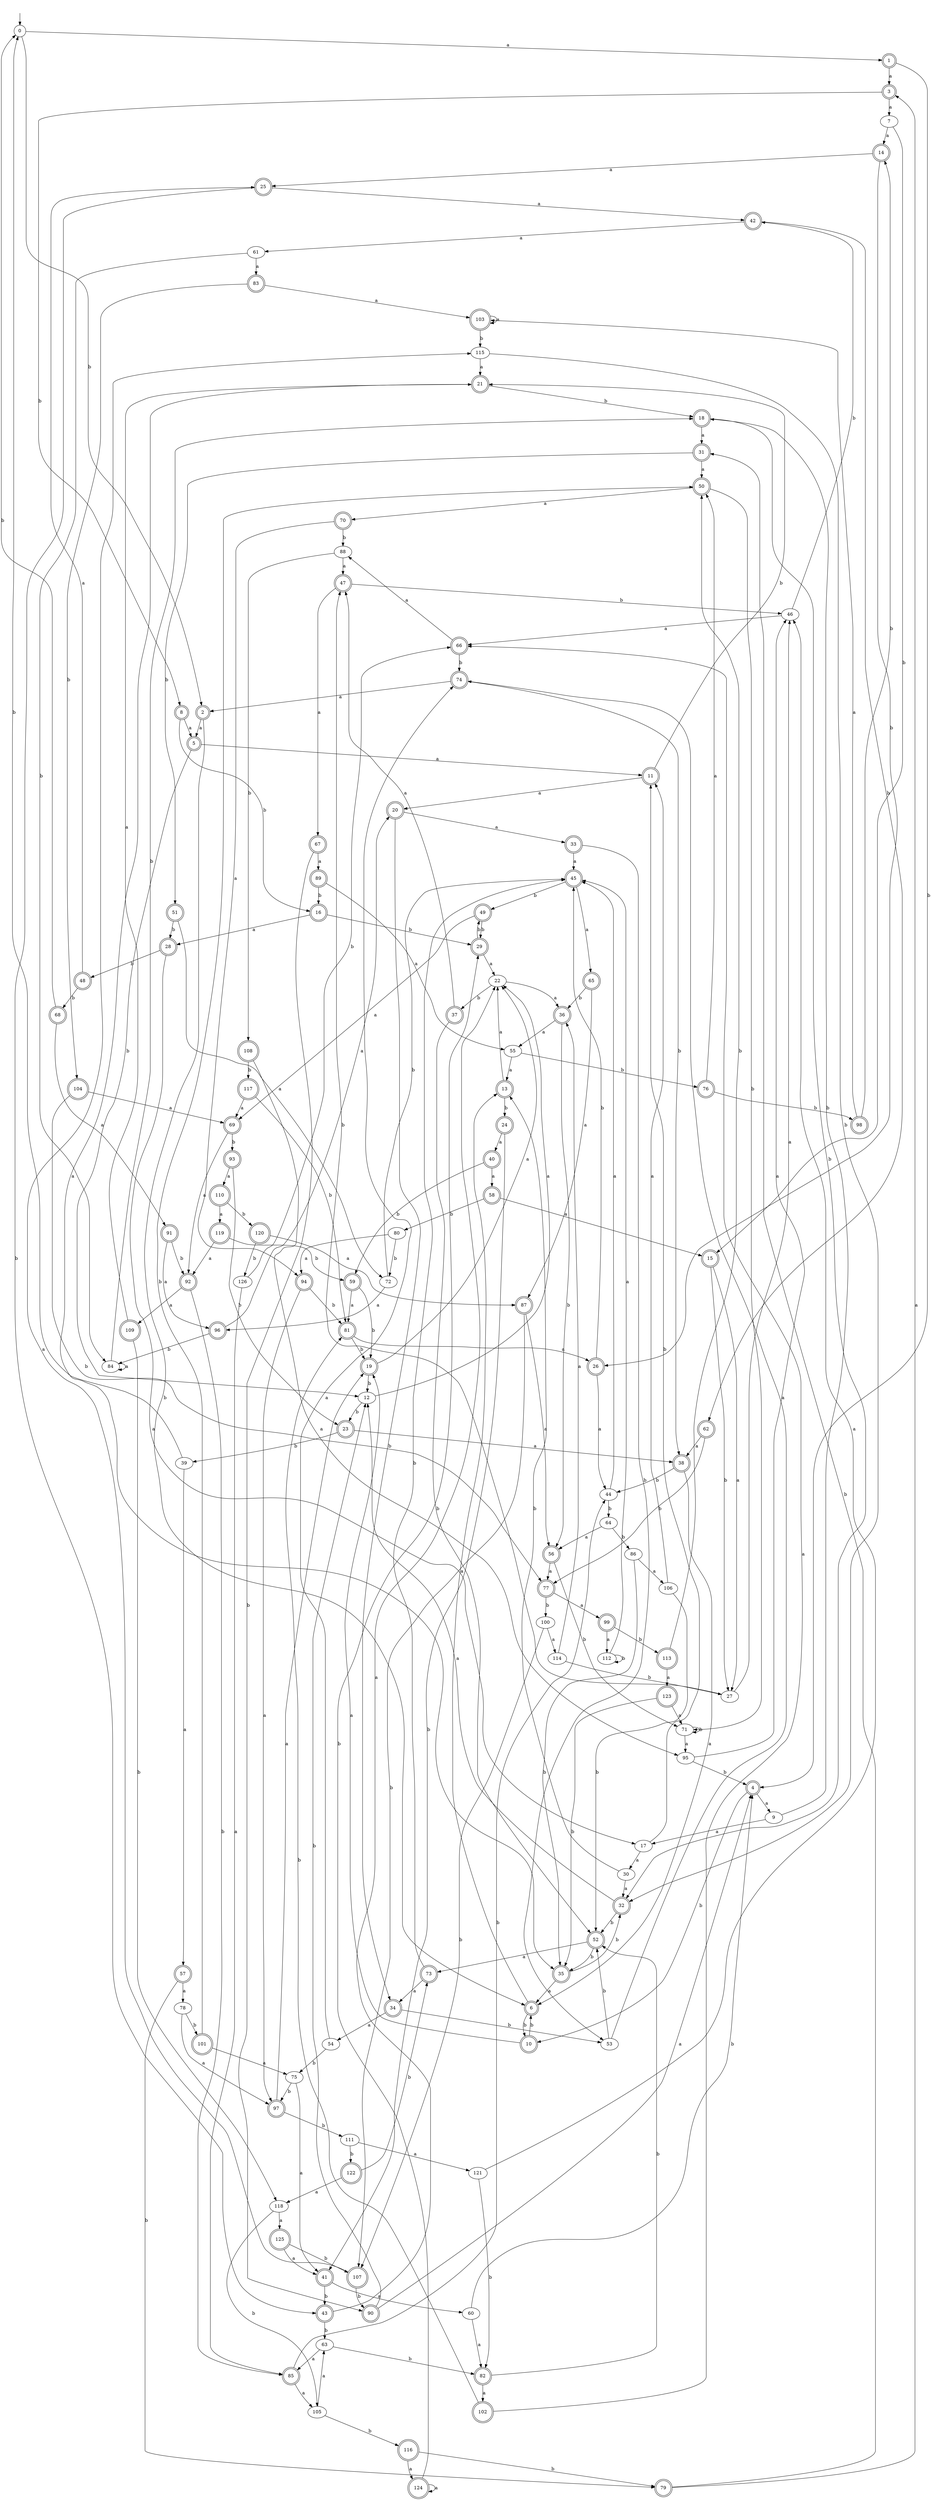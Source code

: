 digraph RandomDFA {
  __start0 [label="", shape=none];
  __start0 -> 0 [label=""];
  0 [shape=circle]
  0 -> 1 [label="a"]
  0 -> 2 [label="b"]
  1 [shape=doublecircle]
  1 -> 3 [label="a"]
  1 -> 4 [label="b"]
  2 [shape=doublecircle]
  2 -> 5 [label="a"]
  2 -> 6 [label="b"]
  3 [shape=doublecircle]
  3 -> 7 [label="a"]
  3 -> 8 [label="b"]
  4 [shape=doublecircle]
  4 -> 9 [label="a"]
  4 -> 10 [label="b"]
  5 [shape=doublecircle]
  5 -> 11 [label="a"]
  5 -> 12 [label="b"]
  6 [shape=doublecircle]
  6 -> 13 [label="a"]
  6 -> 10 [label="b"]
  7
  7 -> 14 [label="a"]
  7 -> 15 [label="b"]
  8 [shape=doublecircle]
  8 -> 5 [label="a"]
  8 -> 16 [label="b"]
  9
  9 -> 17 [label="a"]
  9 -> 18 [label="b"]
  10 [shape=doublecircle]
  10 -> 19 [label="a"]
  10 -> 6 [label="b"]
  11 [shape=doublecircle]
  11 -> 20 [label="a"]
  11 -> 21 [label="b"]
  12
  12 -> 22 [label="a"]
  12 -> 23 [label="b"]
  13 [shape=doublecircle]
  13 -> 22 [label="a"]
  13 -> 24 [label="b"]
  14 [shape=doublecircle]
  14 -> 25 [label="a"]
  14 -> 26 [label="b"]
  15 [shape=doublecircle]
  15 -> 27 [label="a"]
  15 -> 27 [label="b"]
  16 [shape=doublecircle]
  16 -> 28 [label="a"]
  16 -> 29 [label="b"]
  17
  17 -> 30 [label="a"]
  17 -> 11 [label="b"]
  18 [shape=doublecircle]
  18 -> 31 [label="a"]
  18 -> 32 [label="b"]
  19 [shape=doublecircle]
  19 -> 22 [label="a"]
  19 -> 12 [label="b"]
  20 [shape=doublecircle]
  20 -> 33 [label="a"]
  20 -> 34 [label="b"]
  21 [shape=doublecircle]
  21 -> 35 [label="a"]
  21 -> 18 [label="b"]
  22
  22 -> 36 [label="a"]
  22 -> 37 [label="b"]
  23 [shape=doublecircle]
  23 -> 38 [label="a"]
  23 -> 39 [label="b"]
  24 [shape=doublecircle]
  24 -> 40 [label="a"]
  24 -> 41 [label="b"]
  25 [shape=doublecircle]
  25 -> 42 [label="a"]
  25 -> 43 [label="b"]
  26 [shape=doublecircle]
  26 -> 44 [label="a"]
  26 -> 45 [label="b"]
  27
  27 -> 46 [label="a"]
  27 -> 47 [label="b"]
  28 [shape=doublecircle]
  28 -> 17 [label="a"]
  28 -> 48 [label="b"]
  29 [shape=doublecircle]
  29 -> 22 [label="a"]
  29 -> 49 [label="b"]
  30
  30 -> 32 [label="a"]
  30 -> 13 [label="b"]
  31 [shape=doublecircle]
  31 -> 50 [label="a"]
  31 -> 51 [label="b"]
  32 [shape=doublecircle]
  32 -> 12 [label="a"]
  32 -> 52 [label="b"]
  33 [shape=doublecircle]
  33 -> 45 [label="a"]
  33 -> 53 [label="b"]
  34 [shape=doublecircle]
  34 -> 54 [label="a"]
  34 -> 53 [label="b"]
  35 [shape=doublecircle]
  35 -> 6 [label="a"]
  35 -> 32 [label="b"]
  36 [shape=doublecircle]
  36 -> 55 [label="a"]
  36 -> 56 [label="b"]
  37 [shape=doublecircle]
  37 -> 47 [label="a"]
  37 -> 52 [label="b"]
  38 [shape=doublecircle]
  38 -> 6 [label="a"]
  38 -> 44 [label="b"]
  39
  39 -> 57 [label="a"]
  39 -> 0 [label="b"]
  40 [shape=doublecircle]
  40 -> 58 [label="a"]
  40 -> 59 [label="b"]
  41 [shape=doublecircle]
  41 -> 60 [label="a"]
  41 -> 43 [label="b"]
  42 [shape=doublecircle]
  42 -> 61 [label="a"]
  42 -> 62 [label="b"]
  43 [shape=doublecircle]
  43 -> 22 [label="a"]
  43 -> 63 [label="b"]
  44
  44 -> 45 [label="a"]
  44 -> 64 [label="b"]
  45 [shape=doublecircle]
  45 -> 65 [label="a"]
  45 -> 49 [label="b"]
  46
  46 -> 66 [label="a"]
  46 -> 42 [label="b"]
  47 [shape=doublecircle]
  47 -> 67 [label="a"]
  47 -> 46 [label="b"]
  48 [shape=doublecircle]
  48 -> 25 [label="a"]
  48 -> 68 [label="b"]
  49 [shape=doublecircle]
  49 -> 69 [label="a"]
  49 -> 29 [label="b"]
  50 [shape=doublecircle]
  50 -> 70 [label="a"]
  50 -> 71 [label="b"]
  51 [shape=doublecircle]
  51 -> 72 [label="a"]
  51 -> 28 [label="b"]
  52 [shape=doublecircle]
  52 -> 73 [label="a"]
  52 -> 35 [label="b"]
  53
  53 -> 74 [label="a"]
  53 -> 52 [label="b"]
  54
  54 -> 74 [label="a"]
  54 -> 75 [label="b"]
  55
  55 -> 13 [label="a"]
  55 -> 76 [label="b"]
  56 [shape=doublecircle]
  56 -> 77 [label="a"]
  56 -> 71 [label="b"]
  57 [shape=doublecircle]
  57 -> 78 [label="a"]
  57 -> 79 [label="b"]
  58 [shape=doublecircle]
  58 -> 15 [label="a"]
  58 -> 80 [label="b"]
  59 [shape=doublecircle]
  59 -> 81 [label="a"]
  59 -> 19 [label="b"]
  60
  60 -> 82 [label="a"]
  60 -> 4 [label="b"]
  61
  61 -> 83 [label="a"]
  61 -> 84 [label="b"]
  62 [shape=doublecircle]
  62 -> 38 [label="a"]
  62 -> 77 [label="b"]
  63
  63 -> 85 [label="a"]
  63 -> 82 [label="b"]
  64
  64 -> 56 [label="a"]
  64 -> 86 [label="b"]
  65 [shape=doublecircle]
  65 -> 87 [label="a"]
  65 -> 36 [label="b"]
  66 [shape=doublecircle]
  66 -> 88 [label="a"]
  66 -> 74 [label="b"]
  67 [shape=doublecircle]
  67 -> 89 [label="a"]
  67 -> 90 [label="b"]
  68 [shape=doublecircle]
  68 -> 91 [label="a"]
  68 -> 0 [label="b"]
  69 [shape=doublecircle]
  69 -> 92 [label="a"]
  69 -> 93 [label="b"]
  70 [shape=doublecircle]
  70 -> 94 [label="a"]
  70 -> 88 [label="b"]
  71
  71 -> 95 [label="a"]
  71 -> 71 [label="b"]
  72
  72 -> 96 [label="a"]
  72 -> 45 [label="b"]
  73 [shape=doublecircle]
  73 -> 34 [label="a"]
  73 -> 45 [label="b"]
  74 [shape=doublecircle]
  74 -> 2 [label="a"]
  74 -> 38 [label="b"]
  75
  75 -> 41 [label="a"]
  75 -> 97 [label="b"]
  76 [shape=doublecircle]
  76 -> 50 [label="a"]
  76 -> 98 [label="b"]
  77 [shape=doublecircle]
  77 -> 99 [label="a"]
  77 -> 100 [label="b"]
  78
  78 -> 97 [label="a"]
  78 -> 101 [label="b"]
  79 [shape=doublecircle]
  79 -> 3 [label="a"]
  79 -> 31 [label="b"]
  80
  80 -> 94 [label="a"]
  80 -> 72 [label="b"]
  81 [shape=doublecircle]
  81 -> 26 [label="a"]
  81 -> 19 [label="b"]
  82 [shape=doublecircle]
  82 -> 102 [label="a"]
  82 -> 52 [label="b"]
  83 [shape=doublecircle]
  83 -> 103 [label="a"]
  83 -> 104 [label="b"]
  84
  84 -> 84 [label="a"]
  84 -> 18 [label="b"]
  85 [shape=doublecircle]
  85 -> 105 [label="a"]
  85 -> 44 [label="b"]
  86
  86 -> 106 [label="a"]
  86 -> 35 [label="b"]
  87 [shape=doublecircle]
  87 -> 56 [label="a"]
  87 -> 107 [label="b"]
  88
  88 -> 47 [label="a"]
  88 -> 108 [label="b"]
  89 [shape=doublecircle]
  89 -> 55 [label="a"]
  89 -> 16 [label="b"]
  90 [shape=doublecircle]
  90 -> 4 [label="a"]
  90 -> 12 [label="b"]
  91 [shape=doublecircle]
  91 -> 96 [label="a"]
  91 -> 92 [label="b"]
  92 [shape=doublecircle]
  92 -> 109 [label="a"]
  92 -> 85 [label="b"]
  93 [shape=doublecircle]
  93 -> 110 [label="a"]
  93 -> 23 [label="b"]
  94 [shape=doublecircle]
  94 -> 97 [label="a"]
  94 -> 81 [label="b"]
  95
  95 -> 46 [label="a"]
  95 -> 4 [label="b"]
  96 [shape=doublecircle]
  96 -> 20 [label="a"]
  96 -> 84 [label="b"]
  97 [shape=doublecircle]
  97 -> 19 [label="a"]
  97 -> 111 [label="b"]
  98 [shape=doublecircle]
  98 -> 103 [label="a"]
  98 -> 14 [label="b"]
  99 [shape=doublecircle]
  99 -> 112 [label="a"]
  99 -> 113 [label="b"]
  100
  100 -> 114 [label="a"]
  100 -> 107 [label="b"]
  101 [shape=doublecircle]
  101 -> 75 [label="a"]
  101 -> 50 [label="b"]
  102 [shape=doublecircle]
  102 -> 66 [label="a"]
  102 -> 81 [label="b"]
  103 [shape=doublecircle]
  103 -> 103 [label="a"]
  103 -> 115 [label="b"]
  104 [shape=doublecircle]
  104 -> 69 [label="a"]
  104 -> 77 [label="b"]
  105
  105 -> 63 [label="a"]
  105 -> 116 [label="b"]
  106
  106 -> 11 [label="a"]
  106 -> 52 [label="b"]
  107 [shape=doublecircle]
  107 -> 115 [label="a"]
  107 -> 90 [label="b"]
  108 [shape=doublecircle]
  108 -> 95 [label="a"]
  108 -> 117 [label="b"]
  109 [shape=doublecircle]
  109 -> 21 [label="a"]
  109 -> 118 [label="b"]
  110 [shape=doublecircle]
  110 -> 119 [label="a"]
  110 -> 120 [label="b"]
  111
  111 -> 121 [label="a"]
  111 -> 122 [label="b"]
  112
  112 -> 45 [label="a"]
  112 -> 112 [label="b"]
  113 [shape=doublecircle]
  113 -> 123 [label="a"]
  113 -> 50 [label="b"]
  114
  114 -> 36 [label="a"]
  114 -> 27 [label="b"]
  115
  115 -> 21 [label="a"]
  115 -> 32 [label="b"]
  116 [shape=doublecircle]
  116 -> 124 [label="a"]
  116 -> 79 [label="b"]
  117 [shape=doublecircle]
  117 -> 69 [label="a"]
  117 -> 81 [label="b"]
  118
  118 -> 125 [label="a"]
  118 -> 105 [label="b"]
  119 [shape=doublecircle]
  119 -> 92 [label="a"]
  119 -> 59 [label="b"]
  120 [shape=doublecircle]
  120 -> 87 [label="a"]
  120 -> 126 [label="b"]
  121
  121 -> 46 [label="a"]
  121 -> 82 [label="b"]
  122 [shape=doublecircle]
  122 -> 118 [label="a"]
  122 -> 73 [label="b"]
  123 [shape=doublecircle]
  123 -> 71 [label="a"]
  123 -> 35 [label="b"]
  124 [shape=doublecircle]
  124 -> 124 [label="a"]
  124 -> 29 [label="b"]
  125 [shape=doublecircle]
  125 -> 41 [label="a"]
  125 -> 107 [label="b"]
  126
  126 -> 85 [label="a"]
  126 -> 66 [label="b"]
}

